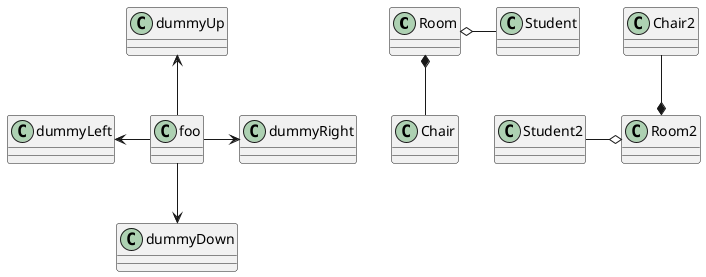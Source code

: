 @startuml
Room o- Student
Room *-- Chair

Student2 -o Room2
Chair2 --* Room2

foo -left-> dummyLeft
foo -right-> dummyRight
foo -up-> dummyUp
foo -down-> dummyDown
@enduml